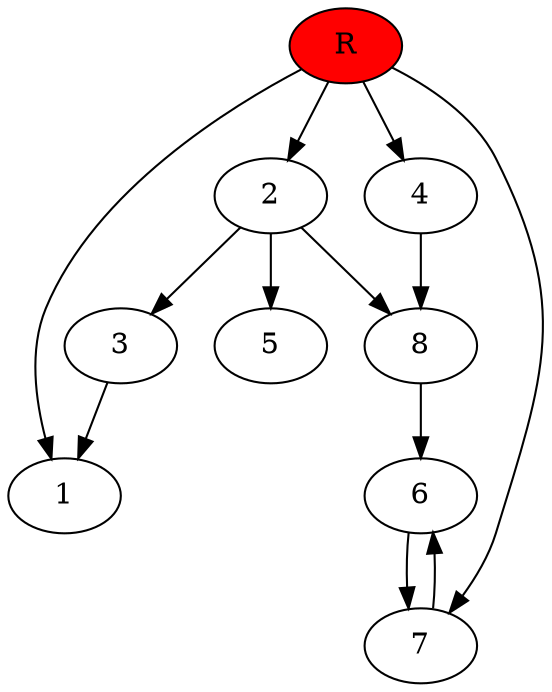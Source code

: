 digraph prb10951 {
	1
	2
	3
	4
	5
	6
	7
	8
	R [fillcolor="#ff0000" style=filled]
	2 -> 3
	2 -> 5
	2 -> 8
	3 -> 1
	4 -> 8
	6 -> 7
	7 -> 6
	8 -> 6
	R -> 1
	R -> 2
	R -> 4
	R -> 7
}
